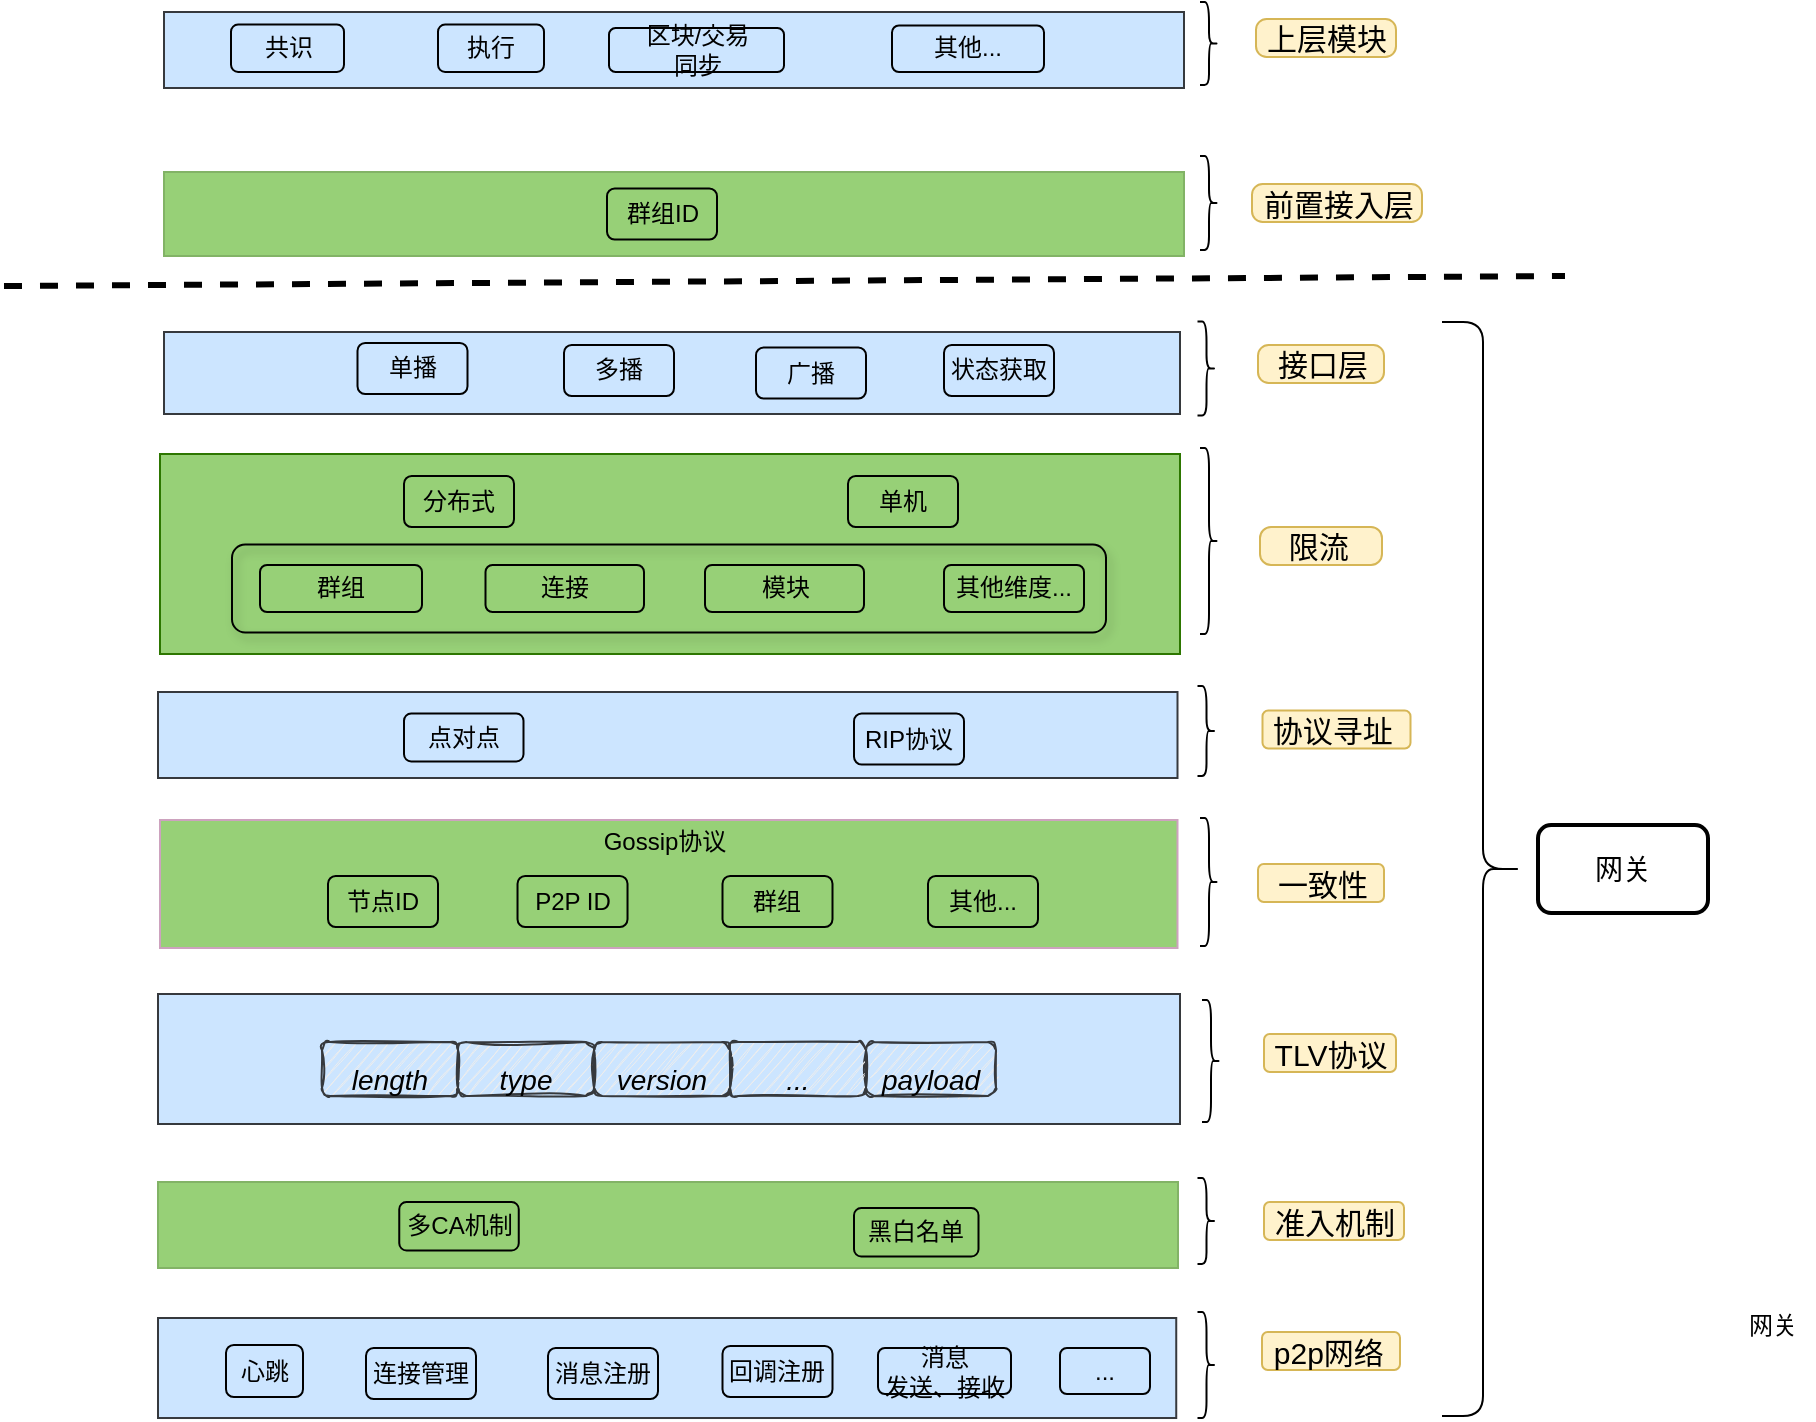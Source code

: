 <mxfile version="21.0.6" type="github">
  <diagram id="LjcHvfkx4tGp7lgOrIEd" name="第 1 页">
    <mxGraphModel dx="1577" dy="1060" grid="0" gridSize="10" guides="1" tooltips="1" connect="1" arrows="1" fold="1" page="0" pageScale="1" pageWidth="850" pageHeight="1100" background="none" math="0" shadow="0">
      <root>
        <mxCell id="0" />
        <mxCell id="1" parent="0" />
        <mxCell id="RUT14wLtlC0sVts7Rqis-16" value="" style="rounded=0;whiteSpace=wrap;html=1;shadow=0;strokeColor=#2D7600;fillColor=#97D077;fontColor=#ffffff;" parent="1" vertex="1">
          <mxGeometry x="-62" y="111" width="510" height="100" as="geometry" />
        </mxCell>
        <mxCell id="RUT14wLtlC0sVts7Rqis-17" value="" style="rounded=0;whiteSpace=wrap;html=1;shadow=0;strokeColor=#CDA2BE;fillColor=#97D077;gradientColor=none;gradientDirection=north;" parent="1" vertex="1">
          <mxGeometry x="-62" y="294" width="508.75" height="64" as="geometry" />
        </mxCell>
        <mxCell id="RUT14wLtlC0sVts7Rqis-18" value="" style="rounded=0;whiteSpace=wrap;html=1;shadow=0;strokeColor=#36393d;fillColor=#cce5ff;" parent="1" vertex="1">
          <mxGeometry x="-63" y="230" width="509.75" height="43" as="geometry" />
        </mxCell>
        <mxCell id="RUT14wLtlC0sVts7Rqis-20" value="" style="rounded=0;whiteSpace=wrap;html=1;shadow=0;strokeColor=#36393d;fillColor=#cce5ff;" parent="1" vertex="1">
          <mxGeometry x="-60" y="50" width="508" height="41" as="geometry" />
        </mxCell>
        <mxCell id="RUT14wLtlC0sVts7Rqis-21" value="&lt;span style=&quot;color: rgba(0 , 0 , 0 , 0) ; font-family: monospace ; font-size: 0px&quot;&gt;%3CmxGraphModel%3E%3Croot%3E%3CmxCell%20id%3D%220%22%2F%3E%3CmxCell%20id%3D%221%22%20parent%3D%220%22%2F%3E%3CmxCell%20id%3D%222%22%20value%3D%22%E5%A4%9A%E6%92%AD%22%20style%3D%22rounded%3D1%3BwhiteSpace%3Dwrap%3Bhtml%3D1%3Bshadow%3D1%3BstrokeColor%3Ddefault%3BfillColor%3Dnone%3B%22%20vertex%3D%221%22%20parent%3D%221%22%3E%3CmxGeometry%20x%3D%22271%22%20y%3D%2255.5%22%20width%3D%2255%22%20height%3D%2225.5%22%20as%3D%22geometry%22%2F%3E%3C%2FmxCell%3E%3C%2Froot%3E%3C%2FmxGraphModel%3E&lt;/span&gt;&lt;span style=&quot;color: rgba(0 , 0 , 0 , 0) ; font-family: monospace ; font-size: 0px&quot;&gt;%3CmxGraphModel%3E%3Croot%3E%3CmxCell%20id%3D%220%22%2F%3E%3CmxCell%20id%3D%221%22%20parent%3D%220%22%2F%3E%3CmxCell%20id%3D%222%22%20value%3D%22%E5%A4%9A%E6%92%AD%22%20style%3D%22rounded%3D1%3BwhiteSpace%3Dwrap%3Bhtml%3D1%3Bshadow%3D1%3BstrokeColor%3Ddefault%3BfillColor%3Dnone%3B%22%20vertex%3D%221%22%20parent%3D%221%22%3E%3CmxGeometry%20x%3D%22271%22%20y%3D%2255.5%22%20width%3D%2255%22%20height%3D%2225.5%22%20as%3D%22geometry%22%2F%3E%3C%2FmxCell%3E%3C%2Froot%3E%3C%2FmxGraphModel%3E&lt;/span&gt;" style="shape=curlyBracket;whiteSpace=wrap;html=1;rounded=1;flipH=1;shadow=0;strokeColor=default;fillColor=none;" parent="1" vertex="1">
          <mxGeometry x="458" y="-38" width="9" height="47" as="geometry" />
        </mxCell>
        <mxCell id="RUT14wLtlC0sVts7Rqis-22" value="&lt;font style=&quot;font-size: 15px&quot;&gt;&amp;nbsp;接口层&amp;nbsp;&lt;/font&gt;" style="text;html=1;align=center;verticalAlign=middle;resizable=0;points=[];autosize=1;strokeColor=#d6b656;fillColor=#fff2cc;rounded=1;arcSize=28;gradientColor=none;shadow=0;" parent="1" vertex="1">
          <mxGeometry x="487" y="56.5" width="63" height="19" as="geometry" />
        </mxCell>
        <mxCell id="RUT14wLtlC0sVts7Rqis-23" value="单播" style="rounded=1;whiteSpace=wrap;html=1;shadow=0;strokeColor=default;fillColor=none;" parent="1" vertex="1">
          <mxGeometry x="36.75" y="55.5" width="55" height="25.5" as="geometry" />
        </mxCell>
        <mxCell id="RUT14wLtlC0sVts7Rqis-24" value="多播" style="rounded=1;whiteSpace=wrap;html=1;shadow=0;strokeColor=default;fillColor=none;" parent="1" vertex="1">
          <mxGeometry x="140" y="56.5" width="55" height="25.5" as="geometry" />
        </mxCell>
        <mxCell id="RUT14wLtlC0sVts7Rqis-25" value="广播" style="rounded=1;whiteSpace=wrap;html=1;shadow=0;strokeColor=default;fillColor=none;" parent="1" vertex="1">
          <mxGeometry x="236" y="57.75" width="55" height="25.5" as="geometry" />
        </mxCell>
        <mxCell id="RUT14wLtlC0sVts7Rqis-27" value="&lt;span style=&quot;color: rgba(0 , 0 , 0 , 0) ; font-family: monospace ; font-size: 0px&quot;&gt;%3CmxGraphModel%3E%3Croot%3E%3CmxCell%20id%3D%220%22%2F%3E%3CmxCell%20id%3D%221%22%20parent%3D%220%22%2F%3E%3CmxCell%20id%3D%222%22%20value%3D%22%E5%A4%9A%E6%92%AD%22%20style%3D%22rounded%3D1%3BwhiteSpace%3Dwrap%3Bhtml%3D1%3Bshadow%3D1%3BstrokeColor%3Ddefault%3BfillColor%3Dnone%3B%22%20vertex%3D%221%22%20parent%3D%221%22%3E%3CmxGeometry%20x%3D%22271%22%20y%3D%2255.5%22%20width%3D%2255%22%20height%3D%2225.5%22%20as%3D%22geometry%22%2F%3E%3C%2FmxCell%3E%3C%2Froot%3E%3C%2FmxGraphModel%3E&lt;/span&gt;&lt;span style=&quot;color: rgba(0 , 0 , 0 , 0) ; font-family: monospace ; font-size: 0px&quot;&gt;%3CmxGraphModel%3E%3Croot%3E%3CmxCell%20id%3D%220%22%2F%3E%3CmxCell%20id%3D%221%22%20parent%3D%220%22%2F%3E%3CmxCell%20id%3D%222%22%20value%3D%22%E5%A4%9A%E6%92%AD%22%20style%3D%22rounded%3D1%3BwhiteSpace%3Dwrap%3Bhtml%3D1%3Bshadow%3D1%3BstrokeColor%3Ddefault%3BfillColor%3Dnone%3B%22%20vertex%3D%221%22%20parent%3D%221%22%3E%3CmxGeometry%20x%3D%22271%22%20y%3D%2255.5%22%20width%3D%2255%22%20height%3D%2225.5%22%20as%3D%22geometry%22%2F%3E%3C%2FmxCell%3E%3C%2Froot%3E%3C%2FmxGraphModel%3E&lt;/span&gt;" style="shape=curlyBracket;whiteSpace=wrap;html=1;rounded=1;flipH=1;shadow=0;strokeColor=default;fillColor=none;" parent="1" vertex="1">
          <mxGeometry x="456.75" y="227" width="9" height="45" as="geometry" />
        </mxCell>
        <mxCell id="RUT14wLtlC0sVts7Rqis-28" value="&lt;font style=&quot;font-size: 15px&quot;&gt;协议寻址&amp;nbsp;&lt;/font&gt;" style="text;html=1;align=center;verticalAlign=middle;resizable=0;points=[];autosize=1;strokeColor=#d6b656;fillColor=#fff2cc;rounded=1;gradientColor=none;shadow=0;" parent="1" vertex="1">
          <mxGeometry x="489.25" y="239.25" width="74" height="19" as="geometry" />
        </mxCell>
        <mxCell id="RUT14wLtlC0sVts7Rqis-29" value="点对点" style="rounded=1;whiteSpace=wrap;html=1;shadow=0;strokeColor=default;fillColor=none;" parent="1" vertex="1">
          <mxGeometry x="60" y="240.75" width="59.75" height="24" as="geometry" />
        </mxCell>
        <mxCell id="RUT14wLtlC0sVts7Rqis-30" value="RIP协议" style="rounded=1;whiteSpace=wrap;html=1;shadow=0;strokeColor=default;fillColor=none;" parent="1" vertex="1">
          <mxGeometry x="285" y="240.75" width="55" height="25.5" as="geometry" />
        </mxCell>
        <mxCell id="RUT14wLtlC0sVts7Rqis-31" value="&lt;span style=&quot;color: rgba(0 , 0 , 0 , 0) ; font-family: monospace ; font-size: 0px&quot;&gt;%3CmxGraphModel%3E%3Croot%3E%3CmxCell%20id%3D%220%22%2F%3E%3CmxCell%20id%3D%221%22%20parent%3D%220%22%2F%3E%3CmxCell%20id%3D%222%22%20value%3D%22%E5%A4%9A%E6%92%AD%22%20style%3D%22rounded%3D1%3BwhiteSpace%3Dwrap%3Bhtml%3D1%3Bshadow%3D1%3BstrokeColor%3Ddefault%3BfillColor%3Dnone%3B%22%20vertex%3D%221%22%20parent%3D%221%22%3E%3CmxGeometry%20x%3D%22271%22%20y%3D%2255.5%22%20width%3D%2255%22%20height%3D%2225.5%22%20as%3D%22geometry%22%2F%3E%3C%2FmxCell%3E%3C%2Froot%3E%3C%2FmxGraphModel%3E&lt;/span&gt;&lt;span style=&quot;color: rgba(0 , 0 , 0 , 0) ; font-family: monospace ; font-size: 0px&quot;&gt;%3CmxGraphModel%3E%3Croot%3E%3CmxCell%20id%3D%220%22%2F%3E%3CmxCell%20id%3D%221%22%20parent%3D%220%22%2F%3E%3CmxCell%20id%3D%222%22%20value%3D%22%E5%A4%9A%E6%92%AD%22%20style%3D%22rounded%3D1%3BwhiteSpace%3Dwrap%3Bhtml%3D1%3Bshadow%3D1%3BstrokeColor%3Ddefault%3BfillColor%3Dnone%3B%22%20vertex%3D%221%22%20parent%3D%221%22%3E%3CmxGeometry%20x%3D%22271%22%20y%3D%2255.5%22%20width%3D%2255%22%20height%3D%2225.5%22%20as%3D%22geometry%22%2F%3E%3C%2FmxCell%3E%3C%2Froot%3E%3C%2FmxGraphModel%3E&lt;/span&gt;" style="shape=curlyBracket;whiteSpace=wrap;html=1;rounded=1;flipH=1;shadow=0;strokeColor=default;fillColor=none;" parent="1" vertex="1">
          <mxGeometry x="458" y="108" width="9" height="93" as="geometry" />
        </mxCell>
        <mxCell id="RUT14wLtlC0sVts7Rqis-32" value="&lt;font style=&quot;font-size: 15px&quot;&gt;&amp;nbsp; 限流&amp;nbsp; &amp;nbsp;&lt;/font&gt;" style="text;html=1;align=center;verticalAlign=middle;resizable=0;points=[];autosize=1;strokeColor=#d6b656;fillColor=#fff2cc;rounded=1;arcSize=29;shadow=0;gradientColor=none;" parent="1" vertex="1">
          <mxGeometry x="488" y="147.5" width="61" height="19" as="geometry" />
        </mxCell>
        <mxCell id="RUT14wLtlC0sVts7Rqis-33" value="分布式" style="rounded=1;whiteSpace=wrap;html=1;shadow=0;strokeColor=default;fillColor=none;" parent="1" vertex="1">
          <mxGeometry x="60.0" y="122" width="55" height="25.5" as="geometry" />
        </mxCell>
        <mxCell id="RUT14wLtlC0sVts7Rqis-34" value="单机" style="rounded=1;whiteSpace=wrap;html=1;shadow=0;strokeColor=default;fillColor=none;" parent="1" vertex="1">
          <mxGeometry x="282" y="122" width="55" height="25.5" as="geometry" />
        </mxCell>
        <mxCell id="RUT14wLtlC0sVts7Rqis-35" value="群组" style="rounded=1;whiteSpace=wrap;html=1;shadow=0;strokeColor=default;fillColor=none;" parent="1" vertex="1">
          <mxGeometry x="-12" y="166.5" width="81" height="23.5" as="geometry" />
        </mxCell>
        <mxCell id="RUT14wLtlC0sVts7Rqis-39" value="" style="rounded=1;whiteSpace=wrap;html=1;shadow=1;strokeColor=default;fillColor=none;" parent="1" vertex="1">
          <mxGeometry x="-26" y="156.25" width="437" height="44" as="geometry" />
        </mxCell>
        <mxCell id="RUT14wLtlC0sVts7Rqis-36" style="edgeStyle=orthogonalEdgeStyle;rounded=0;orthogonalLoop=1;jettySize=auto;html=1;exitX=0.5;exitY=1;exitDx=0;exitDy=0;shadow=0;" parent="1" source="RUT14wLtlC0sVts7Rqis-34" target="RUT14wLtlC0sVts7Rqis-34" edge="1">
          <mxGeometry relative="1" as="geometry" />
        </mxCell>
        <mxCell id="RUT14wLtlC0sVts7Rqis-37" value="连接" style="rounded=1;whiteSpace=wrap;html=1;shadow=0;strokeColor=default;fillColor=none;" parent="1" vertex="1">
          <mxGeometry x="100.75" y="166.5" width="79.25" height="23.5" as="geometry" />
        </mxCell>
        <mxCell id="RUT14wLtlC0sVts7Rqis-38" value="模块" style="rounded=1;whiteSpace=wrap;html=1;shadow=0;strokeColor=default;fillColor=none;" parent="1" vertex="1">
          <mxGeometry x="210.5" y="166.5" width="79.5" height="23.5" as="geometry" />
        </mxCell>
        <mxCell id="RUT14wLtlC0sVts7Rqis-40" value="其他维度..." style="rounded=1;whiteSpace=wrap;html=1;shadow=0;strokeColor=default;fillColor=none;" parent="1" vertex="1">
          <mxGeometry x="330" y="166.5" width="70" height="23.5" as="geometry" />
        </mxCell>
        <mxCell id="RUT14wLtlC0sVts7Rqis-41" value="&lt;span style=&quot;color: rgba(0 , 0 , 0 , 0) ; font-family: monospace ; font-size: 0px&quot;&gt;%3CmxGraphModel%3E%3Croot%3E%3CmxCell%20id%3D%220%22%2F%3E%3CmxCell%20id%3D%221%22%20parent%3D%220%22%2F%3E%3CmxCell%20id%3D%222%22%20value%3D%22%E5%A4%9A%E6%92%AD%22%20style%3D%22rounded%3D1%3BwhiteSpace%3Dwrap%3Bhtml%3D1%3Bshadow%3D1%3BstrokeColor%3Ddefault%3BfillColor%3Dnone%3B%22%20vertex%3D%221%22%20parent%3D%221%22%3E%3CmxGeometry%20x%3D%22271%22%20y%3D%2255.5%22%20width%3D%2255%22%20height%3D%2225.5%22%20as%3D%22geometry%22%2F%3E%3C%2FmxCell%3E%3C%2Froot%3E%3C%2FmxGraphModel%3E&lt;/span&gt;&lt;span style=&quot;color: rgba(0 , 0 , 0 , 0) ; font-family: monospace ; font-size: 0px&quot;&gt;%3CmxGraphModel%3E%3Croot%3E%3CmxCell%20id%3D%220%22%2F%3E%3CmxCell%20id%3D%221%22%20parent%3D%220%22%2F%3E%3CmxCell%20id%3D%222%22%20value%3D%22%E5%A4%9A%E6%92%AD%22%20style%3D%22rounded%3D1%3BwhiteSpace%3Dwrap%3Bhtml%3D1%3Bshadow%3D1%3BstrokeColor%3Ddefault%3BfillColor%3Dnone%3B%22%20vertex%3D%221%22%20parent%3D%221%22%3E%3CmxGeometry%20x%3D%22271%22%20y%3D%2255.5%22%20width%3D%2255%22%20height%3D%2225.5%22%20as%3D%22geometry%22%2F%3E%3C%2FmxCell%3E%3C%2Froot%3E%3C%2FmxGraphModel%3E&lt;/span&gt;" style="shape=curlyBracket;whiteSpace=wrap;html=1;rounded=1;flipH=1;shadow=0;strokeColor=default;fillColor=none;" parent="1" vertex="1">
          <mxGeometry x="458" y="293" width="9" height="64" as="geometry" />
        </mxCell>
        <mxCell id="RUT14wLtlC0sVts7Rqis-42" value="&lt;font style=&quot;font-size: 15px&quot;&gt;&amp;nbsp;一致性&amp;nbsp;&lt;/font&gt;" style="text;html=1;align=center;verticalAlign=middle;resizable=0;points=[];autosize=1;strokeColor=#d6b656;fillColor=#fff2cc;rounded=1;gradientColor=none;shadow=0;" parent="1" vertex="1">
          <mxGeometry x="487" y="316" width="63" height="19" as="geometry" />
        </mxCell>
        <mxCell id="RUT14wLtlC0sVts7Rqis-43" value="Gossip协议" style="rounded=1;whiteSpace=wrap;html=1;shadow=0;strokeColor=none;fillColor=none;" parent="1" vertex="1">
          <mxGeometry x="151.75" y="294" width="76.75" height="22" as="geometry" />
        </mxCell>
        <mxCell id="RUT14wLtlC0sVts7Rqis-44" value="节点ID" style="rounded=1;whiteSpace=wrap;html=1;shadow=0;strokeColor=default;fillColor=none;" parent="1" vertex="1">
          <mxGeometry x="22" y="322" width="55" height="25.5" as="geometry" />
        </mxCell>
        <mxCell id="RUT14wLtlC0sVts7Rqis-45" value="群组" style="rounded=1;whiteSpace=wrap;html=1;shadow=0;strokeColor=default;fillColor=none;" parent="1" vertex="1">
          <mxGeometry x="219.25" y="322" width="55" height="25.5" as="geometry" />
        </mxCell>
        <mxCell id="RUT14wLtlC0sVts7Rqis-46" value="其他..." style="rounded=1;whiteSpace=wrap;html=1;shadow=0;strokeColor=default;fillColor=none;" parent="1" vertex="1">
          <mxGeometry x="322" y="322" width="55" height="25.5" as="geometry" />
        </mxCell>
        <mxCell id="RUT14wLtlC0sVts7Rqis-47" value="&lt;span style=&quot;color: rgba(0 , 0 , 0 , 0) ; font-family: monospace ; font-size: 0px&quot;&gt;%3CmxGraphModel%3E%3Croot%3E%3CmxCell%20id%3D%220%22%2F%3E%3CmxCell%20id%3D%221%22%20parent%3D%220%22%2F%3E%3CmxCell%20id%3D%222%22%20value%3D%22%E5%A4%9A%E6%92%AD%22%20style%3D%22rounded%3D1%3BwhiteSpace%3Dwrap%3Bhtml%3D1%3Bshadow%3D1%3BstrokeColor%3Ddefault%3BfillColor%3Dnone%3B%22%20vertex%3D%221%22%20parent%3D%221%22%3E%3CmxGeometry%20x%3D%22271%22%20y%3D%2255.5%22%20width%3D%2255%22%20height%3D%2225.5%22%20as%3D%22geometry%22%2F%3E%3C%2FmxCell%3E%3C%2Froot%3E%3C%2FmxGraphModel%3E&lt;/span&gt;&lt;span style=&quot;color: rgba(0 , 0 , 0 , 0) ; font-family: monospace ; font-size: 0px&quot;&gt;%3CmxGraphModel%3E%3Croot%3E%3CmxCell%20id%3D%220%22%2F%3E%3CmxCell%20id%3D%221%22%20parent%3D%220%22%2F%3E%3CmxCell%20id%3D%222%22%20value%3D%22%E5%A4%9A%E6%92%AD%22%20style%3D%22rounded%3D1%3BwhiteSpace%3Dwrap%3Bhtml%3D1%3Bshadow%3D1%3BstrokeColor%3Ddefault%3BfillColor%3Dnone%3B%22%20vertex%3D%221%22%20parent%3D%221%22%3E%3CmxGeometry%20x%3D%22271%22%20y%3D%2255.5%22%20width%3D%2255%22%20height%3D%2225.5%22%20as%3D%22geometry%22%2F%3E%3C%2FmxCell%3E%3C%2Froot%3E%3C%2FmxGraphModel%3E&lt;/span&gt;" style="shape=curlyBracket;whiteSpace=wrap;html=1;rounded=1;flipH=1;shadow=0;strokeColor=default;fillColor=none;" parent="1" vertex="1">
          <mxGeometry x="456.75" y="473" width="9" height="43" as="geometry" />
        </mxCell>
        <mxCell id="RUT14wLtlC0sVts7Rqis-48" value="&lt;font style=&quot;font-size: 15px&quot;&gt;准入机制&lt;/font&gt;" style="text;html=1;align=center;verticalAlign=middle;resizable=0;points=[];autosize=1;strokeColor=#d6b656;fillColor=#fff2cc;rounded=1;gradientColor=none;shadow=0;" parent="1" vertex="1">
          <mxGeometry x="490" y="485" width="70" height="19" as="geometry" />
        </mxCell>
        <mxCell id="RUT14wLtlC0sVts7Rqis-49" value="&lt;span style=&quot;color: rgba(0 , 0 , 0 , 0) ; font-family: monospace ; font-size: 0px&quot;&gt;%3CmxGraphModel%3E%3Croot%3E%3CmxCell%20id%3D%220%22%2F%3E%3CmxCell%20id%3D%221%22%20parent%3D%220%22%2F%3E%3CmxCell%20id%3D%222%22%20value%3D%22%E5%A4%9A%E6%92%AD%22%20style%3D%22rounded%3D1%3BwhiteSpace%3Dwrap%3Bhtml%3D1%3Bshadow%3D1%3BstrokeColor%3Ddefault%3BfillColor%3Dnone%3B%22%20vertex%3D%221%22%20parent%3D%221%22%3E%3CmxGeometry%20x%3D%22271%22%20y%3D%2255.5%22%20width%3D%2255%22%20height%3D%2225.5%22%20as%3D%22geometry%22%2F%3E%3C%2FmxCell%3E%3C%2Froot%3E%3C%2FmxGraphModel%3E&lt;/span&gt;&lt;span style=&quot;color: rgba(0 , 0 , 0 , 0) ; font-family: monospace ; font-size: 0px&quot;&gt;%3CmxGraphModel%3E%3Croot%3E%3CmxCell%20id%3D%220%22%2F%3E%3CmxCell%20id%3D%221%22%20parent%3D%220%22%2F%3E%3CmxCell%20id%3D%222%22%20value%3D%22%E5%A4%9A%E6%92%AD%22%20style%3D%22rounded%3D1%3BwhiteSpace%3Dwrap%3Bhtml%3D1%3Bshadow%3D1%3BstrokeColor%3Ddefault%3BfillColor%3Dnone%3B%22%20vertex%3D%221%22%20parent%3D%221%22%3E%3CmxGeometry%20x%3D%22271%22%20y%3D%2255.5%22%20width%3D%2255%22%20height%3D%2225.5%22%20as%3D%22geometry%22%2F%3E%3C%2FmxCell%3E%3C%2Froot%3E%3C%2FmxGraphModel%3E&lt;/span&gt;" style="shape=curlyBracket;whiteSpace=wrap;html=1;rounded=1;flipH=1;shadow=0;strokeColor=default;fillColor=none;size=0.5;" parent="1" vertex="1">
          <mxGeometry x="456.75" y="540.01" width="9" height="53" as="geometry" />
        </mxCell>
        <mxCell id="RUT14wLtlC0sVts7Rqis-50" value="&lt;font style=&quot;font-size: 15px&quot;&gt;p2p网络&amp;nbsp;&lt;/font&gt;" style="text;html=1;align=center;verticalAlign=middle;resizable=0;points=[];autosize=1;strokeColor=#d6b656;fillColor=#fff2cc;rounded=1;gradientColor=none;shadow=0;" parent="1" vertex="1">
          <mxGeometry x="489" y="550" width="69" height="19" as="geometry" />
        </mxCell>
        <mxCell id="RUT14wLtlC0sVts7Rqis-58" value="" style="rounded=0;whiteSpace=wrap;html=1;shadow=0;strokeColor=#82b366;fillColor=#97D077;gradientColor=none;" parent="1" vertex="1">
          <mxGeometry x="-63" y="475" width="510" height="43" as="geometry" />
        </mxCell>
        <mxCell id="RUT14wLtlC0sVts7Rqis-59" value="多CA机制" style="rounded=1;whiteSpace=wrap;html=1;shadow=0;strokeColor=default;fillColor=none;" parent="1" vertex="1">
          <mxGeometry x="57.63" y="485" width="59.75" height="24.25" as="geometry" />
        </mxCell>
        <mxCell id="RUT14wLtlC0sVts7Rqis-60" value="黑白名单" style="rounded=1;whiteSpace=wrap;html=1;shadow=0;strokeColor=default;fillColor=none;" parent="1" vertex="1">
          <mxGeometry x="285" y="488" width="62.25" height="24.25" as="geometry" />
        </mxCell>
        <mxCell id="RUT14wLtlC0sVts7Rqis-67" value="" style="rounded=0;whiteSpace=wrap;html=1;shadow=0;strokeColor=#82b366;fillColor=#97D077;" parent="1" vertex="1">
          <mxGeometry x="-60" y="-30" width="510" height="42" as="geometry" />
        </mxCell>
        <mxCell id="RUT14wLtlC0sVts7Rqis-68" value="&lt;span style=&quot;color: rgba(0 , 0 , 0 , 0) ; font-family: monospace ; font-size: 0px&quot;&gt;%3CmxGraphModel%3E%3Croot%3E%3CmxCell%20id%3D%220%22%2F%3E%3CmxCell%20id%3D%221%22%20parent%3D%220%22%2F%3E%3CmxCell%20id%3D%222%22%20value%3D%22%E5%A4%9A%E6%92%AD%22%20style%3D%22rounded%3D1%3BwhiteSpace%3Dwrap%3Bhtml%3D1%3Bshadow%3D1%3BstrokeColor%3Ddefault%3BfillColor%3Dnone%3B%22%20vertex%3D%221%22%20parent%3D%221%22%3E%3CmxGeometry%20x%3D%22271%22%20y%3D%2255.5%22%20width%3D%2255%22%20height%3D%2225.5%22%20as%3D%22geometry%22%2F%3E%3C%2FmxCell%3E%3C%2Froot%3E%3C%2FmxGraphModel%3E&lt;/span&gt;&lt;span style=&quot;color: rgba(0 , 0 , 0 , 0) ; font-family: monospace ; font-size: 0px&quot;&gt;%3CmxGraphModel%3E%3Croot%3E%3CmxCell%20id%3D%220%22%2F%3E%3CmxCell%20id%3D%221%22%20parent%3D%220%22%2F%3E%3CmxCell%20id%3D%222%22%20value%3D%22%E5%A4%9A%E6%92%AD%22%20style%3D%22rounded%3D1%3BwhiteSpace%3Dwrap%3Bhtml%3D1%3Bshadow%3D1%3BstrokeColor%3Ddefault%3BfillColor%3Dnone%3B%22%20vertex%3D%221%22%20parent%3D%221%22%3E%3CmxGeometry%20x%3D%22271%22%20y%3D%2255.5%22%20width%3D%2255%22%20height%3D%2225.5%22%20as%3D%22geometry%22%2F%3E%3C%2FmxCell%3E%3C%2Froot%3E%3C%2FmxGraphModel%3E&lt;/span&gt;" style="shape=curlyBracket;whiteSpace=wrap;html=1;rounded=1;flipH=1;shadow=0;strokeColor=default;fillColor=none;" parent="1" vertex="1">
          <mxGeometry x="456.75" y="44.75" width="9" height="47" as="geometry" />
        </mxCell>
        <mxCell id="RUT14wLtlC0sVts7Rqis-69" value="&lt;font style=&quot;font-size: 15px&quot;&gt;前置接入层&lt;/font&gt;" style="text;html=1;align=center;verticalAlign=middle;resizable=0;points=[];autosize=1;strokeColor=#d6b656;fillColor=#fff2cc;rounded=1;arcSize=28;gradientColor=none;shadow=0;" parent="1" vertex="1">
          <mxGeometry x="484" y="-24" width="85" height="19" as="geometry" />
        </mxCell>
        <mxCell id="RUT14wLtlC0sVts7Rqis-70" value="" style="rounded=0;whiteSpace=wrap;html=1;shadow=0;strokeColor=#36393d;fillColor=#cce5ff;" parent="1" vertex="1">
          <mxGeometry x="-60" y="-110" width="510" height="38" as="geometry" />
        </mxCell>
        <mxCell id="RUT14wLtlC0sVts7Rqis-71" value="&lt;span style=&quot;color: rgba(0 , 0 , 0 , 0) ; font-family: monospace ; font-size: 0px&quot;&gt;%3CmxGraphModel%3E%3Croot%3E%3CmxCell%20id%3D%220%22%2F%3E%3CmxCell%20id%3D%221%22%20parent%3D%220%22%2F%3E%3CmxCell%20id%3D%222%22%20value%3D%22%E5%A4%9A%E6%92%AD%22%20style%3D%22rounded%3D1%3BwhiteSpace%3Dwrap%3Bhtml%3D1%3Bshadow%3D1%3BstrokeColor%3Ddefault%3BfillColor%3Dnone%3B%22%20vertex%3D%221%22%20parent%3D%221%22%3E%3CmxGeometry%20x%3D%22271%22%20y%3D%2255.5%22%20width%3D%2255%22%20height%3D%2225.5%22%20as%3D%22geometry%22%2F%3E%3C%2FmxCell%3E%3C%2Froot%3E%3C%2FmxGraphModel%3E&lt;/span&gt;&lt;span style=&quot;color: rgba(0 , 0 , 0 , 0) ; font-family: monospace ; font-size: 0px&quot;&gt;%3CmxGraphModel%3E%3Croot%3E%3CmxCell%20id%3D%220%22%2F%3E%3CmxCell%20id%3D%221%22%20parent%3D%220%22%2F%3E%3CmxCell%20id%3D%222%22%20value%3D%22%E5%A4%9A%E6%92%AD%22%20style%3D%22rounded%3D1%3BwhiteSpace%3Dwrap%3Bhtml%3D1%3Bshadow%3D1%3BstrokeColor%3Ddefault%3BfillColor%3Dnone%3B%22%20vertex%3D%221%22%20parent%3D%221%22%3E%3CmxGeometry%20x%3D%22271%22%20y%3D%2255.5%22%20width%3D%2255%22%20height%3D%2225.5%22%20as%3D%22geometry%22%2F%3E%3C%2FmxCell%3E%3C%2Froot%3E%3C%2FmxGraphModel%3E&lt;/span&gt;" style="shape=curlyBracket;whiteSpace=wrap;html=1;rounded=1;flipH=1;shadow=0;strokeColor=default;fillColor=none;" parent="1" vertex="1">
          <mxGeometry x="458" y="-115" width="9" height="41.5" as="geometry" />
        </mxCell>
        <mxCell id="RUT14wLtlC0sVts7Rqis-72" value="&lt;font style=&quot;font-size: 15px&quot;&gt;上层模块&lt;/font&gt;" style="text;html=1;align=center;verticalAlign=middle;resizable=0;points=[];autosize=1;strokeColor=#d6b656;fillColor=#fff2cc;rounded=1;arcSize=28;gradientColor=none;shadow=0;" parent="1" vertex="1">
          <mxGeometry x="486" y="-106.5" width="70" height="19" as="geometry" />
        </mxCell>
        <mxCell id="RUT14wLtlC0sVts7Rqis-73" value="共识" style="rounded=1;whiteSpace=wrap;html=1;shadow=0;strokeColor=default;fillColor=none;" parent="1" vertex="1">
          <mxGeometry x="-26.5" y="-103.75" width="56.5" height="23.75" as="geometry" />
        </mxCell>
        <mxCell id="RUT14wLtlC0sVts7Rqis-74" value="执行" style="rounded=1;whiteSpace=wrap;html=1;shadow=0;strokeColor=default;fillColor=none;" parent="1" vertex="1">
          <mxGeometry x="77" y="-103.75" width="53" height="23.75" as="geometry" />
        </mxCell>
        <mxCell id="RUT14wLtlC0sVts7Rqis-75" value="区块/交易&lt;br&gt;同步" style="rounded=1;whiteSpace=wrap;html=1;shadow=0;strokeColor=default;fillColor=none;" parent="1" vertex="1">
          <mxGeometry x="162.5" y="-102" width="87.5" height="22" as="geometry" />
        </mxCell>
        <mxCell id="RUT14wLtlC0sVts7Rqis-76" value="其他..." style="rounded=1;whiteSpace=wrap;html=1;shadow=0;strokeColor=default;fillColor=none;" parent="1" vertex="1">
          <mxGeometry x="304" y="-103.25" width="76" height="23.25" as="geometry" />
        </mxCell>
        <mxCell id="RUT14wLtlC0sVts7Rqis-77" value="" style="shape=curlyBracket;whiteSpace=wrap;html=1;rounded=1;flipH=1;shadow=0;fontSize=15;strokeColor=#000000;fillColor=#FFFFCC;gradientColor=none;gradientDirection=north;" parent="1" vertex="1">
          <mxGeometry x="579" y="45" width="41" height="547" as="geometry" />
        </mxCell>
        <mxCell id="RUT14wLtlC0sVts7Rqis-79" value="" style="rounded=0;whiteSpace=wrap;html=1;shadow=0;strokeColor=#36393d;fillColor=#cce5ff;" parent="1" vertex="1">
          <mxGeometry x="-63" y="381" width="511" height="65" as="geometry" />
        </mxCell>
        <mxCell id="RUT14wLtlC0sVts7Rqis-80" value="P2P ID" style="rounded=1;whiteSpace=wrap;html=1;shadow=0;strokeColor=default;fillColor=none;" parent="1" vertex="1">
          <mxGeometry x="116.76" y="322" width="55" height="25.5" as="geometry" />
        </mxCell>
        <mxCell id="RUT14wLtlC0sVts7Rqis-81" value="&lt;span style=&quot;color: rgba(0 , 0 , 0 , 0) ; font-family: monospace ; font-size: 0px&quot;&gt;%3CmxGraphModel%3E%3Croot%3E%3CmxCell%20id%3D%220%22%2F%3E%3CmxCell%20id%3D%221%22%20parent%3D%220%22%2F%3E%3CmxCell%20id%3D%222%22%20value%3D%22%E5%A4%9A%E6%92%AD%22%20style%3D%22rounded%3D1%3BwhiteSpace%3Dwrap%3Bhtml%3D1%3Bshadow%3D1%3BstrokeColor%3Ddefault%3BfillColor%3Dnone%3B%22%20vertex%3D%221%22%20parent%3D%221%22%3E%3CmxGeometry%20x%3D%22271%22%20y%3D%2255.5%22%20width%3D%2255%22%20height%3D%2225.5%22%20as%3D%22geometry%22%2F%3E%3C%2FmxCell%3E%3C%2Froot%3E%3C%2FmxGraphModel%3E&lt;/span&gt;&lt;span style=&quot;color: rgba(0 , 0 , 0 , 0) ; font-family: monospace ; font-size: 0px&quot;&gt;%3CmxGraphModel%3E%3Croot%3E%3CmxCell%20id%3D%220%22%2F%3E%3CmxCell%20id%3D%221%22%20parent%3D%220%22%2F%3E%3CmxCell%20id%3D%222%22%20value%3D%22%E5%A4%9A%E6%92%AD%22%20style%3D%22rounded%3D1%3BwhiteSpace%3Dwrap%3Bhtml%3D1%3Bshadow%3D1%3BstrokeColor%3Ddefault%3BfillColor%3Dnone%3B%22%20vertex%3D%221%22%20parent%3D%221%22%3E%3CmxGeometry%20x%3D%22271%22%20y%3D%2255.5%22%20width%3D%2255%22%20height%3D%2225.5%22%20as%3D%22geometry%22%2F%3E%3C%2FmxCell%3E%3C%2Froot%3E%3C%2FmxGraphModel%3E&lt;/span&gt;" style="shape=curlyBracket;whiteSpace=wrap;html=1;rounded=1;flipH=1;shadow=0;strokeColor=default;fillColor=none;" parent="1" vertex="1">
          <mxGeometry x="459" y="384" width="9" height="61" as="geometry" />
        </mxCell>
        <mxCell id="RUT14wLtlC0sVts7Rqis-82" value="&lt;span style=&quot;font-size: 15px&quot;&gt;TLV协议&lt;/span&gt;" style="text;html=1;align=center;verticalAlign=middle;resizable=0;points=[];autosize=1;strokeColor=#d6b656;fillColor=#fff2cc;rounded=1;gradientColor=none;shadow=0;" parent="1" vertex="1">
          <mxGeometry x="490" y="401" width="66" height="19" as="geometry" />
        </mxCell>
        <mxCell id="RUT14wLtlC0sVts7Rqis-83" value="&lt;div&gt;&lt;span style=&quot;font-size: 14px&quot;&gt;&lt;i&gt;length&lt;/i&gt;&lt;/span&gt;&lt;/div&gt;" style="rounded=1;whiteSpace=wrap;html=1;shadow=0;fontSize=25;strokeColor=#36393d;fillColor=#eeeeee;gradientDirection=north;align=center;sketch=1;" parent="1" vertex="1">
          <mxGeometry x="19" y="405" width="68" height="27" as="geometry" />
        </mxCell>
        <mxCell id="RUT14wLtlC0sVts7Rqis-87" value="&lt;span style=&quot;font-size: 14px&quot;&gt;&lt;i&gt;payload&lt;/i&gt;&lt;/span&gt;" style="rounded=1;whiteSpace=wrap;html=1;shadow=0;fontSize=25;strokeColor=#36393d;fillColor=#eeeeee;gradientDirection=north;align=center;sketch=1;" parent="1" vertex="1">
          <mxGeometry x="291" y="405" width="65" height="27" as="geometry" />
        </mxCell>
        <mxCell id="RUT14wLtlC0sVts7Rqis-88" value="群组ID" style="rounded=1;whiteSpace=wrap;html=1;shadow=0;strokeColor=default;fillColor=none;" parent="1" vertex="1">
          <mxGeometry x="161.5" y="-21.75" width="55" height="25.5" as="geometry" />
        </mxCell>
        <mxCell id="RUT14wLtlC0sVts7Rqis-89" value="网关" style="rounded=1;whiteSpace=wrap;html=1;shadow=0;glass=0;sketch=0;fontSize=14;gradientDirection=north;strokeWidth=2;" parent="1" vertex="1">
          <mxGeometry x="627" y="296.5" width="85" height="44" as="geometry" />
        </mxCell>
        <mxCell id="RUT14wLtlC0sVts7Rqis-90" value="" style="endArrow=none;html=1;rounded=0;fontSize=14;dashed=1;strokeWidth=3;fillColor=#ffff88;strokeColor=#000000;shadow=0;" parent="1" edge="1">
          <mxGeometry width="50" height="50" relative="1" as="geometry">
            <mxPoint x="-140" y="27" as="sourcePoint" />
            <mxPoint x="640.5" y="22" as="targetPoint" />
          </mxGeometry>
        </mxCell>
        <mxCell id="RUT14wLtlC0sVts7Rqis-91" value="" style="rounded=0;whiteSpace=wrap;html=1;shadow=0;strokeColor=#36393d;fillColor=#cce5ff;" parent="1" vertex="1">
          <mxGeometry x="-63" y="543" width="509.12" height="50.01" as="geometry" />
        </mxCell>
        <mxCell id="RUT14wLtlC0sVts7Rqis-92" value="状态获取" style="rounded=1;whiteSpace=wrap;html=1;shadow=0;strokeColor=default;fillColor=none;" parent="1" vertex="1">
          <mxGeometry x="330" y="56.5" width="55" height="25.5" as="geometry" />
        </mxCell>
        <mxCell id="RUT14wLtlC0sVts7Rqis-94" value="连接管理" style="rounded=1;whiteSpace=wrap;html=1;shadow=0;strokeColor=default;fillColor=none;" parent="1" vertex="1">
          <mxGeometry x="41" y="558" width="55" height="25.5" as="geometry" />
        </mxCell>
        <mxCell id="RUT14wLtlC0sVts7Rqis-95" value="消息注册" style="rounded=1;whiteSpace=wrap;html=1;shadow=0;strokeColor=default;fillColor=none;" parent="1" vertex="1">
          <mxGeometry x="132" y="558" width="55" height="25.5" as="geometry" />
        </mxCell>
        <mxCell id="RUT14wLtlC0sVts7Rqis-96" value="回调注册" style="rounded=1;whiteSpace=wrap;html=1;shadow=0;strokeColor=default;fillColor=none;" parent="1" vertex="1">
          <mxGeometry x="219.25" y="557" width="55" height="25.5" as="geometry" />
        </mxCell>
        <mxCell id="RUT14wLtlC0sVts7Rqis-97" value="心跳" style="rounded=1;whiteSpace=wrap;html=1;shadow=0;strokeColor=default;fillColor=none;" parent="1" vertex="1">
          <mxGeometry x="-29" y="556.5" width="38.5" height="26" as="geometry" />
        </mxCell>
        <mxCell id="RUT14wLtlC0sVts7Rqis-98" value="消息&lt;br&gt;发送、接收" style="rounded=1;whiteSpace=wrap;html=1;shadow=0;strokeColor=default;fillColor=none;" parent="1" vertex="1">
          <mxGeometry x="297" y="558" width="66.5" height="23" as="geometry" />
        </mxCell>
        <mxCell id="RUT14wLtlC0sVts7Rqis-99" value="..." style="rounded=1;whiteSpace=wrap;html=1;shadow=0;strokeColor=default;fillColor=none;" parent="1" vertex="1">
          <mxGeometry x="388" y="558" width="45" height="23" as="geometry" />
        </mxCell>
        <mxCell id="RUT14wLtlC0sVts7Rqis-101" style="edgeStyle=orthogonalEdgeStyle;rounded=0;orthogonalLoop=1;jettySize=auto;html=1;exitX=0.5;exitY=1;exitDx=0;exitDy=0;dashed=1;fontSize=14;strokeColor=#000000;strokeWidth=3;shadow=0;" parent="1" source="RUT14wLtlC0sVts7Rqis-94" target="RUT14wLtlC0sVts7Rqis-94" edge="1">
          <mxGeometry relative="1" as="geometry" />
        </mxCell>
        <mxCell id="RUT14wLtlC0sVts7Rqis-102" value="&lt;span style=&quot;font-size: 14px&quot;&gt;&lt;i&gt;type&lt;/i&gt;&lt;/span&gt;" style="rounded=1;whiteSpace=wrap;html=1;shadow=0;fontSize=25;strokeColor=#36393d;fillColor=#eeeeee;gradientDirection=north;align=center;sketch=1;" parent="1" vertex="1">
          <mxGeometry x="87" y="405" width="68" height="27" as="geometry" />
        </mxCell>
        <mxCell id="RUT14wLtlC0sVts7Rqis-103" value="&lt;span style=&quot;font-size: 14px&quot;&gt;&lt;i&gt;version&lt;/i&gt;&lt;/span&gt;" style="rounded=1;whiteSpace=wrap;html=1;shadow=0;fontSize=25;strokeColor=#36393d;fillColor=#eeeeee;gradientDirection=north;align=center;sketch=1;" parent="1" vertex="1">
          <mxGeometry x="155" y="405" width="68" height="27" as="geometry" />
        </mxCell>
        <mxCell id="RUT14wLtlC0sVts7Rqis-104" value="&lt;span style=&quot;font-size: 14px&quot;&gt;&lt;i&gt;...&lt;/i&gt;&lt;/span&gt;" style="rounded=1;whiteSpace=wrap;html=1;shadow=0;fontSize=25;strokeColor=#36393d;fillColor=#eeeeee;gradientDirection=north;align=center;sketch=1;" parent="1" vertex="1">
          <mxGeometry x="223" y="405" width="68" height="27" as="geometry" />
        </mxCell>
        <mxCell id="uOxkzZMQ7-q3YnTm9C6e-2" value="网关" style="text;html=1;align=center;verticalAlign=middle;resizable=0;points=[];autosize=1;strokeColor=none;fillColor=none;" vertex="1" parent="1">
          <mxGeometry x="723" y="534" width="42" height="26" as="geometry" />
        </mxCell>
      </root>
    </mxGraphModel>
  </diagram>
</mxfile>
